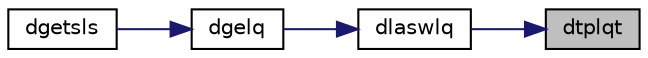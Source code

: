 digraph "dtplqt"
{
 // LATEX_PDF_SIZE
  edge [fontname="Helvetica",fontsize="10",labelfontname="Helvetica",labelfontsize="10"];
  node [fontname="Helvetica",fontsize="10",shape=record];
  rankdir="RL";
  Node1 [label="dtplqt",height=0.2,width=0.4,color="black", fillcolor="grey75", style="filled", fontcolor="black",tooltip="DTPLQT"];
  Node1 -> Node2 [dir="back",color="midnightblue",fontsize="10",style="solid",fontname="Helvetica"];
  Node2 [label="dlaswlq",height=0.2,width=0.4,color="black", fillcolor="white", style="filled",URL="$dlaswlq_8f.html#a2a5be40fe3e2ca83839eda278886d5d0",tooltip="DLASWLQ"];
  Node2 -> Node3 [dir="back",color="midnightblue",fontsize="10",style="solid",fontname="Helvetica"];
  Node3 [label="dgelq",height=0.2,width=0.4,color="black", fillcolor="white", style="filled",URL="$dgelq_8f.html#ac039f2ae906b9093e0c2f2ac08e66ef8",tooltip="DGELQ"];
  Node3 -> Node4 [dir="back",color="midnightblue",fontsize="10",style="solid",fontname="Helvetica"];
  Node4 [label="dgetsls",height=0.2,width=0.4,color="black", fillcolor="white", style="filled",URL="$dgetsls_8f.html#a24938f890150242a397e2094fc4643db",tooltip="DGETSLS"];
}
